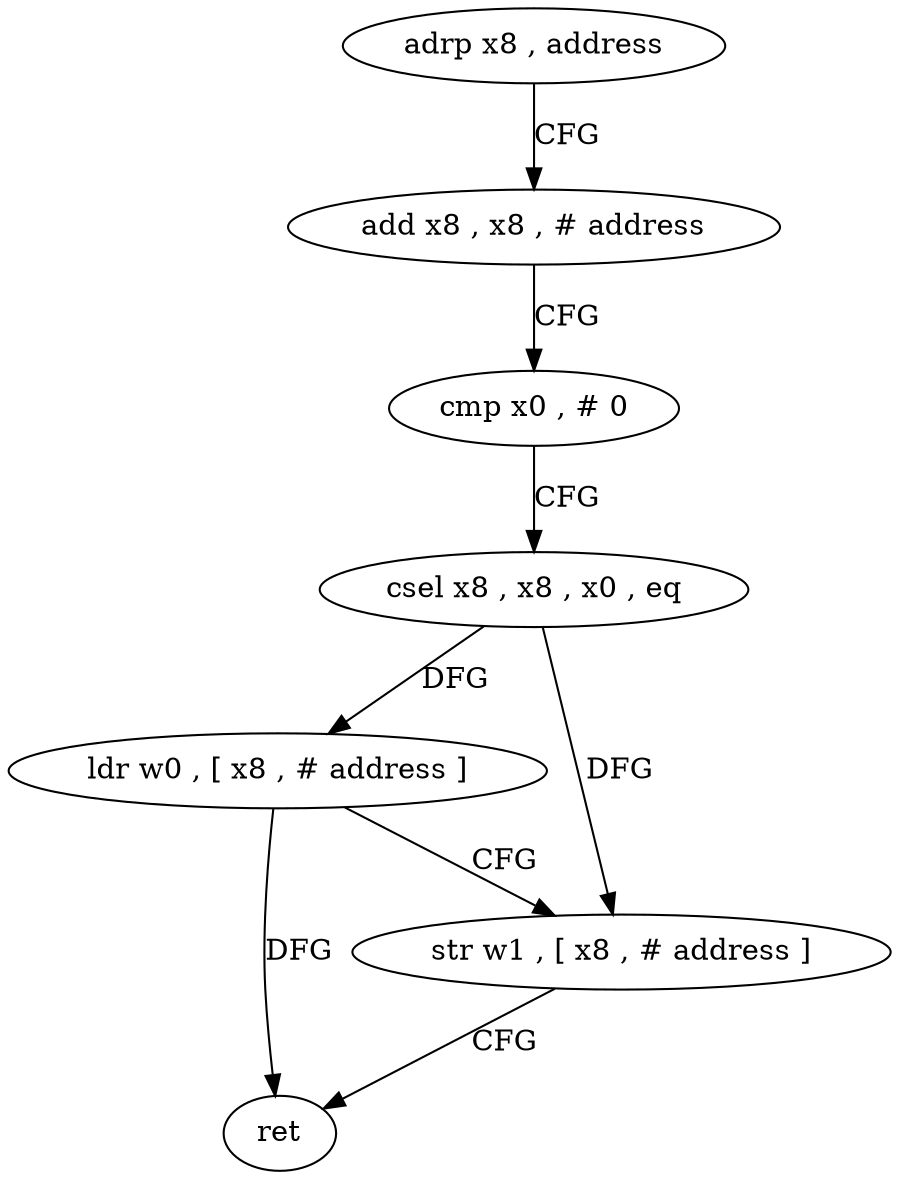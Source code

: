 digraph "func" {
"4210552" [label = "adrp x8 , address" ]
"4210556" [label = "add x8 , x8 , # address" ]
"4210560" [label = "cmp x0 , # 0" ]
"4210564" [label = "csel x8 , x8 , x0 , eq" ]
"4210568" [label = "ldr w0 , [ x8 , # address ]" ]
"4210572" [label = "str w1 , [ x8 , # address ]" ]
"4210576" [label = "ret" ]
"4210552" -> "4210556" [ label = "CFG" ]
"4210556" -> "4210560" [ label = "CFG" ]
"4210560" -> "4210564" [ label = "CFG" ]
"4210564" -> "4210568" [ label = "DFG" ]
"4210564" -> "4210572" [ label = "DFG" ]
"4210568" -> "4210572" [ label = "CFG" ]
"4210568" -> "4210576" [ label = "DFG" ]
"4210572" -> "4210576" [ label = "CFG" ]
}
